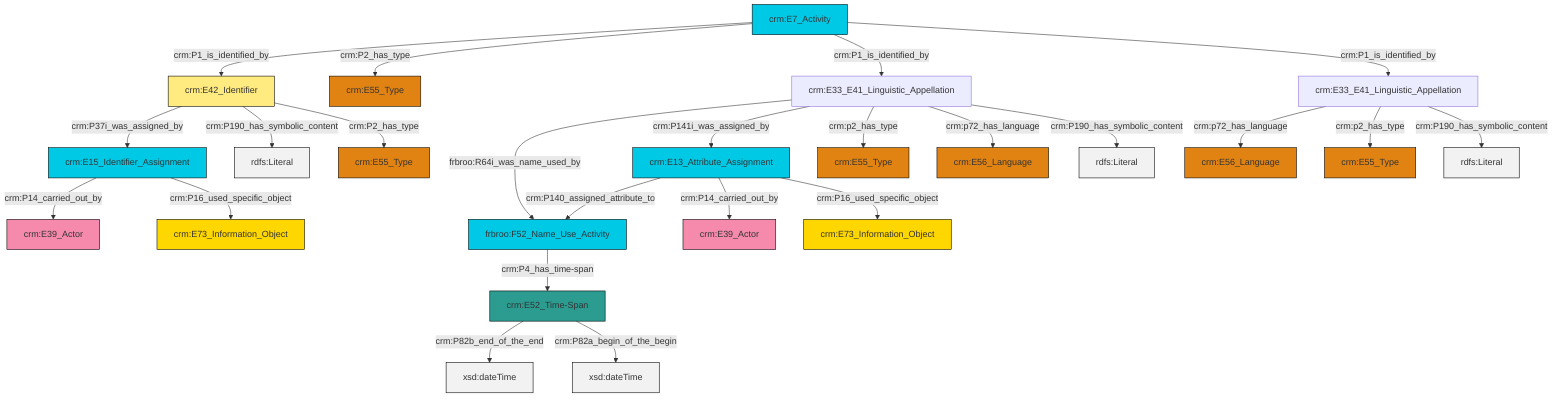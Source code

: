 graph TD
classDef Literal fill:#f2f2f2,stroke:#000000;
classDef CRM_Entity fill:#FFFFFF,stroke:#000000;
classDef Temporal_Entity fill:#00C9E6, stroke:#000000;
classDef Type fill:#E18312, stroke:#000000;
classDef Time-Span fill:#2C9C91, stroke:#000000;
classDef Appellation fill:#FFEB7F, stroke:#000000;
classDef Place fill:#008836, stroke:#000000;
classDef Persistent_Item fill:#B266B2, stroke:#000000;
classDef Conceptual_Object fill:#FFD700, stroke:#000000;
classDef Physical_Thing fill:#D2B48C, stroke:#000000;
classDef Actor fill:#f58aad, stroke:#000000;
classDef PC_Classes fill:#4ce600, stroke:#000000;
classDef Multi fill:#cccccc,stroke:#000000;

2["crm:E7_Activity"]:::Temporal_Entity -->|crm:P1_is_identified_by| 0["crm:E42_Identifier"]:::Appellation
3["crm:E33_E41_Linguistic_Appellation"]:::Default -->|crm:p72_has_language| 4["crm:E56_Language"]:::Type
5["crm:E33_E41_Linguistic_Appellation"]:::Default -->|frbroo:R64i_was_name_used_by| 6["frbroo:F52_Name_Use_Activity"]:::Temporal_Entity
5["crm:E33_E41_Linguistic_Appellation"]:::Default -->|crm:P141i_was_assigned_by| 11["crm:E13_Attribute_Assignment"]:::Temporal_Entity
11["crm:E13_Attribute_Assignment"]:::Temporal_Entity -->|crm:P140_assigned_attribute_to| 6["frbroo:F52_Name_Use_Activity"]:::Temporal_Entity
2["crm:E7_Activity"]:::Temporal_Entity -->|crm:P2_has_type| 15["crm:E55_Type"]:::Type
7["crm:E52_Time-Span"]:::Time-Span -->|crm:P82b_end_of_the_end| 16[xsd:dateTime]:::Literal
19["crm:E15_Identifier_Assignment"]:::Temporal_Entity -->|crm:P14_carried_out_by| 20["crm:E39_Actor"]:::Actor
5["crm:E33_E41_Linguistic_Appellation"]:::Default -->|crm:p2_has_type| 24["crm:E55_Type"]:::Type
6["frbroo:F52_Name_Use_Activity"]:::Temporal_Entity -->|crm:P4_has_time-span| 7["crm:E52_Time-Span"]:::Time-Span
19["crm:E15_Identifier_Assignment"]:::Temporal_Entity -->|crm:P16_used_specific_object| 25["crm:E73_Information_Object"]:::Conceptual_Object
0["crm:E42_Identifier"]:::Appellation -->|crm:P37i_was_assigned_by| 19["crm:E15_Identifier_Assignment"]:::Temporal_Entity
2["crm:E7_Activity"]:::Temporal_Entity -->|crm:P1_is_identified_by| 5["crm:E33_E41_Linguistic_Appellation"]:::Default
7["crm:E52_Time-Span"]:::Time-Span -->|crm:P82a_begin_of_the_begin| 29[xsd:dateTime]:::Literal
11["crm:E13_Attribute_Assignment"]:::Temporal_Entity -->|crm:P14_carried_out_by| 33["crm:E39_Actor"]:::Actor
3["crm:E33_E41_Linguistic_Appellation"]:::Default -->|crm:p2_has_type| 17["crm:E55_Type"]:::Type
0["crm:E42_Identifier"]:::Appellation -->|crm:P190_has_symbolic_content| 36[rdfs:Literal]:::Literal
3["crm:E33_E41_Linguistic_Appellation"]:::Default -->|crm:P190_has_symbolic_content| 38[rdfs:Literal]:::Literal
2["crm:E7_Activity"]:::Temporal_Entity -->|crm:P1_is_identified_by| 3["crm:E33_E41_Linguistic_Appellation"]:::Default
0["crm:E42_Identifier"]:::Appellation -->|crm:P2_has_type| 13["crm:E55_Type"]:::Type
11["crm:E13_Attribute_Assignment"]:::Temporal_Entity -->|crm:P16_used_specific_object| 22["crm:E73_Information_Object"]:::Conceptual_Object
5["crm:E33_E41_Linguistic_Appellation"]:::Default -->|crm:p72_has_language| 9["crm:E56_Language"]:::Type
5["crm:E33_E41_Linguistic_Appellation"]:::Default -->|crm:P190_has_symbolic_content| 40[rdfs:Literal]:::Literal